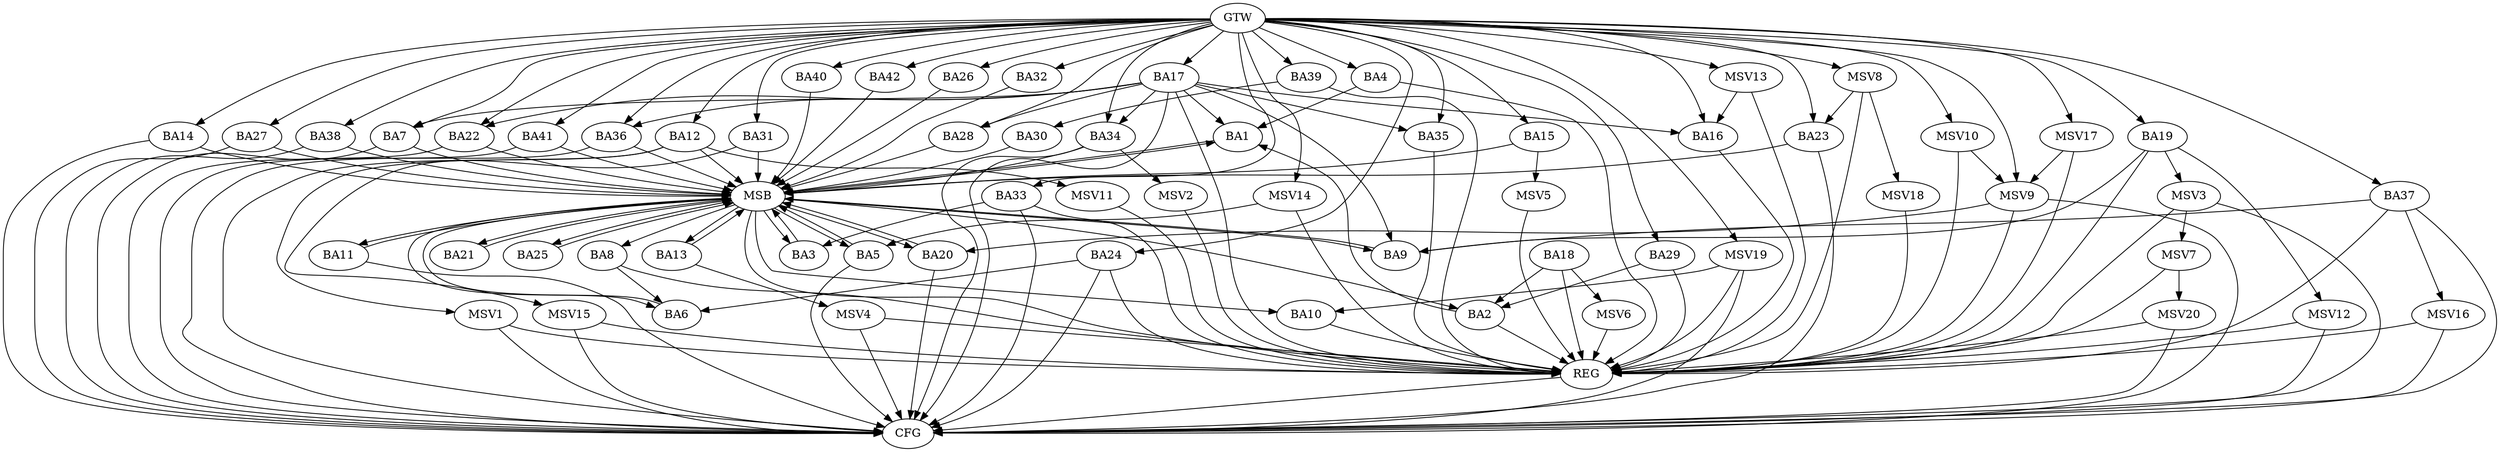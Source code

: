 strict digraph G {
  BA1 [ label="BA1" ];
  BA2 [ label="BA2" ];
  BA3 [ label="BA3" ];
  BA4 [ label="BA4" ];
  BA5 [ label="BA5" ];
  BA6 [ label="BA6" ];
  BA7 [ label="BA7" ];
  BA8 [ label="BA8" ];
  BA9 [ label="BA9" ];
  BA10 [ label="BA10" ];
  BA11 [ label="BA11" ];
  BA12 [ label="BA12" ];
  BA13 [ label="BA13" ];
  BA14 [ label="BA14" ];
  BA15 [ label="BA15" ];
  BA16 [ label="BA16" ];
  BA17 [ label="BA17" ];
  BA18 [ label="BA18" ];
  BA19 [ label="BA19" ];
  BA20 [ label="BA20" ];
  BA21 [ label="BA21" ];
  BA22 [ label="BA22" ];
  BA23 [ label="BA23" ];
  BA24 [ label="BA24" ];
  BA25 [ label="BA25" ];
  BA26 [ label="BA26" ];
  BA27 [ label="BA27" ];
  BA28 [ label="BA28" ];
  BA29 [ label="BA29" ];
  BA30 [ label="BA30" ];
  BA31 [ label="BA31" ];
  BA32 [ label="BA32" ];
  BA33 [ label="BA33" ];
  BA34 [ label="BA34" ];
  BA35 [ label="BA35" ];
  BA36 [ label="BA36" ];
  BA37 [ label="BA37" ];
  BA38 [ label="BA38" ];
  BA39 [ label="BA39" ];
  BA40 [ label="BA40" ];
  BA41 [ label="BA41" ];
  BA42 [ label="BA42" ];
  GTW [ label="GTW" ];
  REG [ label="REG" ];
  MSB [ label="MSB" ];
  CFG [ label="CFG" ];
  MSV1 [ label="MSV1" ];
  MSV2 [ label="MSV2" ];
  MSV3 [ label="MSV3" ];
  MSV4 [ label="MSV4" ];
  MSV5 [ label="MSV5" ];
  MSV6 [ label="MSV6" ];
  MSV7 [ label="MSV7" ];
  MSV8 [ label="MSV8" ];
  MSV9 [ label="MSV9" ];
  MSV10 [ label="MSV10" ];
  MSV11 [ label="MSV11" ];
  MSV12 [ label="MSV12" ];
  MSV13 [ label="MSV13" ];
  MSV14 [ label="MSV14" ];
  MSV15 [ label="MSV15" ];
  MSV16 [ label="MSV16" ];
  MSV17 [ label="MSV17" ];
  MSV18 [ label="MSV18" ];
  MSV19 [ label="MSV19" ];
  MSV20 [ label="MSV20" ];
  BA2 -> BA1;
  BA4 -> BA1;
  BA8 -> BA6;
  BA17 -> BA9;
  BA18 -> BA2;
  BA19 -> BA9;
  BA24 -> BA6;
  BA29 -> BA2;
  BA33 -> BA3;
  BA37 -> BA9;
  BA39 -> BA30;
  GTW -> BA4;
  GTW -> BA7;
  GTW -> BA12;
  GTW -> BA14;
  GTW -> BA15;
  GTW -> BA16;
  GTW -> BA17;
  GTW -> BA19;
  GTW -> BA22;
  GTW -> BA23;
  GTW -> BA24;
  GTW -> BA26;
  GTW -> BA27;
  GTW -> BA28;
  GTW -> BA29;
  GTW -> BA31;
  GTW -> BA32;
  GTW -> BA33;
  GTW -> BA34;
  GTW -> BA35;
  GTW -> BA36;
  GTW -> BA37;
  GTW -> BA38;
  GTW -> BA39;
  GTW -> BA40;
  GTW -> BA41;
  GTW -> BA42;
  BA2 -> REG;
  BA4 -> REG;
  BA8 -> REG;
  BA10 -> REG;
  BA16 -> REG;
  BA17 -> REG;
  BA18 -> REG;
  BA19 -> REG;
  BA24 -> REG;
  BA29 -> REG;
  BA33 -> REG;
  BA35 -> REG;
  BA37 -> REG;
  BA39 -> REG;
  BA1 -> MSB;
  MSB -> BA2;
  MSB -> REG;
  BA3 -> MSB;
  BA5 -> MSB;
  BA6 -> MSB;
  MSB -> BA3;
  BA7 -> MSB;
  MSB -> BA1;
  BA9 -> MSB;
  MSB -> BA6;
  BA11 -> MSB;
  BA12 -> MSB;
  MSB -> BA5;
  BA13 -> MSB;
  MSB -> BA8;
  BA14 -> MSB;
  BA15 -> MSB;
  BA20 -> MSB;
  BA21 -> MSB;
  BA22 -> MSB;
  MSB -> BA20;
  BA23 -> MSB;
  MSB -> BA9;
  BA25 -> MSB;
  BA26 -> MSB;
  BA27 -> MSB;
  MSB -> BA25;
  BA28 -> MSB;
  BA30 -> MSB;
  BA31 -> MSB;
  MSB -> BA10;
  BA32 -> MSB;
  MSB -> BA21;
  BA34 -> MSB;
  BA36 -> MSB;
  BA38 -> MSB;
  BA40 -> MSB;
  BA41 -> MSB;
  MSB -> BA13;
  BA42 -> MSB;
  MSB -> BA11;
  BA20 -> CFG;
  BA5 -> CFG;
  BA34 -> CFG;
  BA27 -> CFG;
  BA41 -> CFG;
  BA11 -> CFG;
  BA22 -> CFG;
  BA7 -> CFG;
  BA12 -> CFG;
  BA37 -> CFG;
  BA24 -> CFG;
  BA14 -> CFG;
  BA38 -> CFG;
  BA33 -> CFG;
  BA23 -> CFG;
  BA17 -> CFG;
  BA36 -> CFG;
  REG -> CFG;
  BA17 -> BA35;
  BA17 -> BA1;
  BA17 -> BA34;
  BA17 -> BA22;
  BA17 -> BA36;
  BA17 -> BA28;
  BA17 -> BA7;
  BA17 -> BA16;
  BA12 -> MSV1;
  MSV1 -> REG;
  MSV1 -> CFG;
  BA34 -> MSV2;
  MSV2 -> REG;
  BA19 -> MSV3;
  MSV3 -> REG;
  MSV3 -> CFG;
  BA13 -> MSV4;
  MSV4 -> REG;
  MSV4 -> CFG;
  BA15 -> MSV5;
  MSV5 -> REG;
  BA18 -> MSV6;
  MSV6 -> REG;
  MSV3 -> MSV7;
  MSV7 -> REG;
  MSV8 -> BA23;
  GTW -> MSV8;
  MSV8 -> REG;
  MSV9 -> BA20;
  GTW -> MSV9;
  MSV9 -> REG;
  MSV9 -> CFG;
  MSV10 -> MSV9;
  GTW -> MSV10;
  MSV10 -> REG;
  BA12 -> MSV11;
  MSV11 -> REG;
  BA19 -> MSV12;
  MSV12 -> REG;
  MSV12 -> CFG;
  MSV13 -> BA16;
  GTW -> MSV13;
  MSV13 -> REG;
  MSV14 -> BA5;
  GTW -> MSV14;
  MSV14 -> REG;
  BA31 -> MSV15;
  MSV15 -> REG;
  MSV15 -> CFG;
  BA37 -> MSV16;
  MSV16 -> REG;
  MSV16 -> CFG;
  MSV17 -> MSV9;
  GTW -> MSV17;
  MSV17 -> REG;
  MSV8 -> MSV18;
  MSV18 -> REG;
  MSV19 -> BA10;
  GTW -> MSV19;
  MSV19 -> REG;
  MSV19 -> CFG;
  MSV7 -> MSV20;
  MSV20 -> REG;
  MSV20 -> CFG;
}
